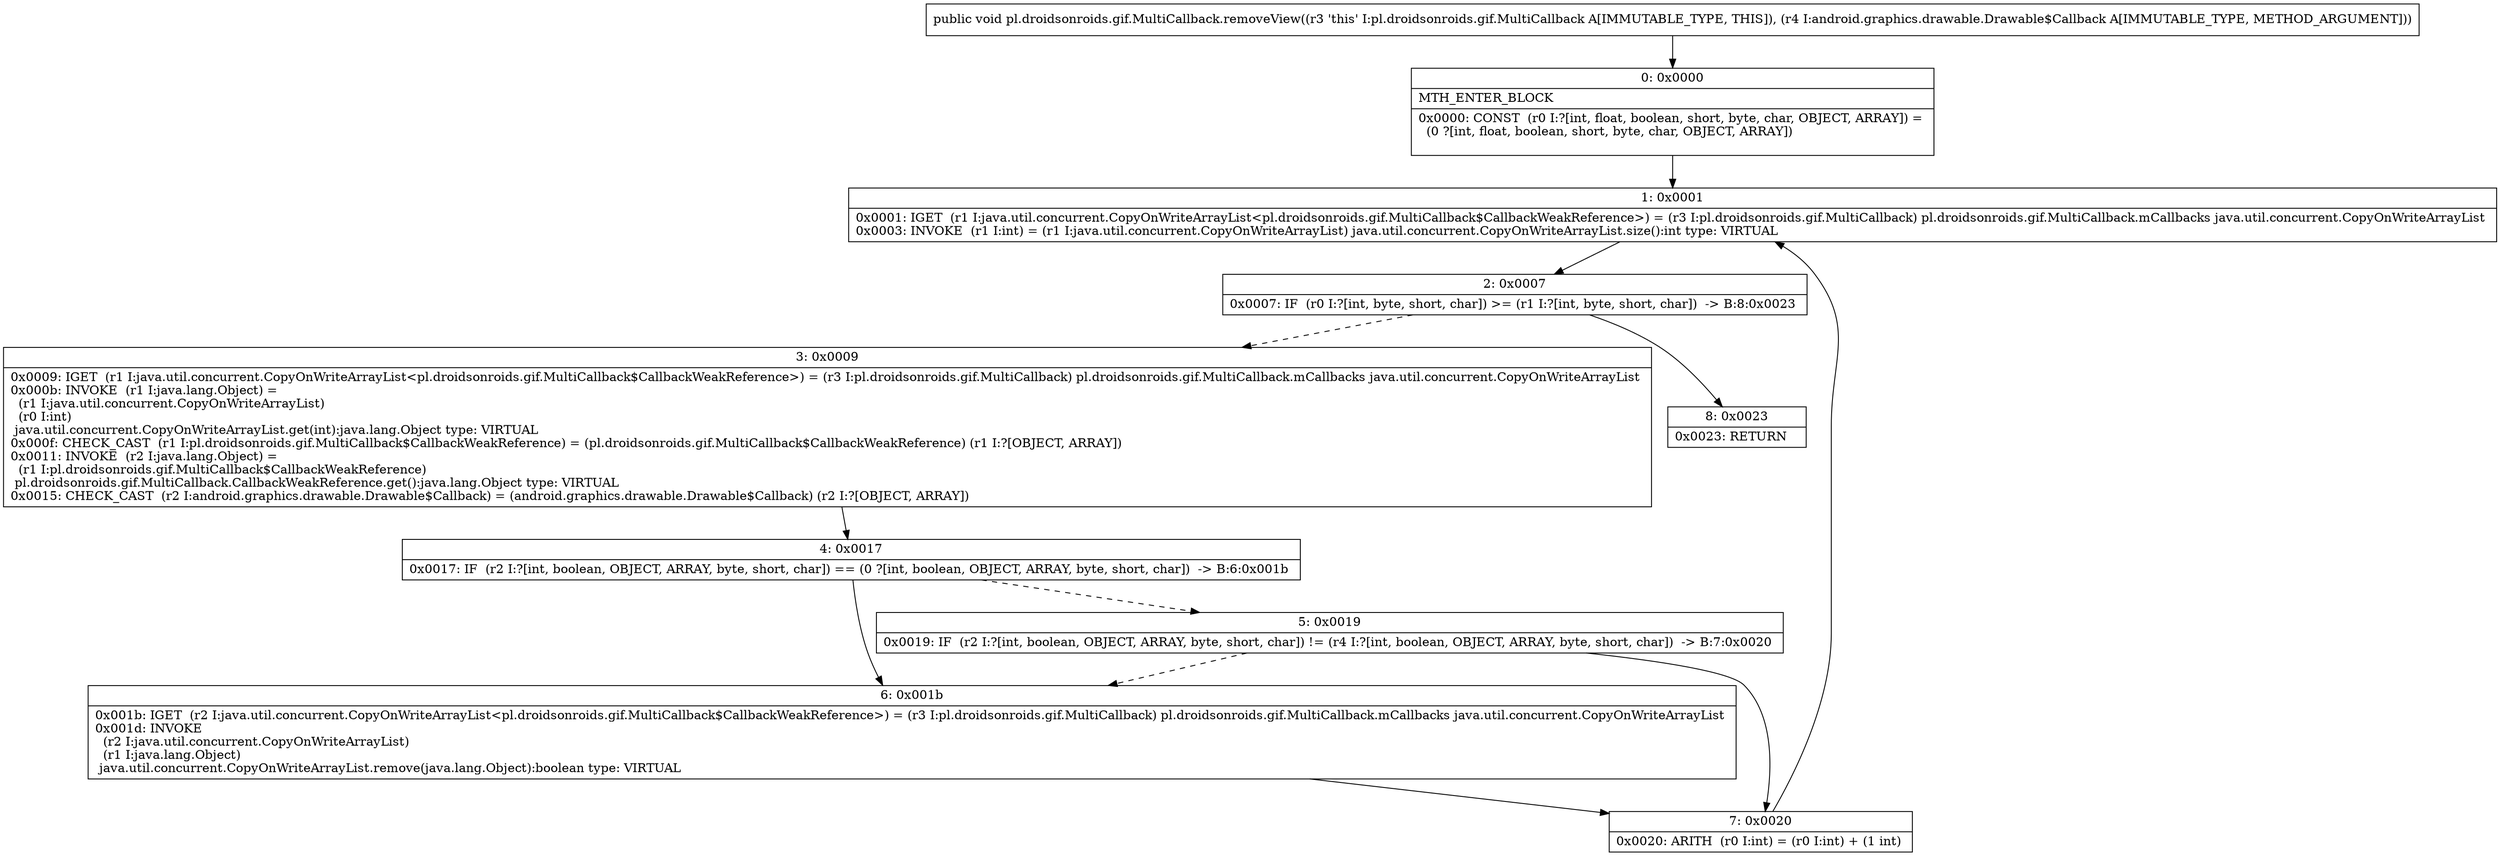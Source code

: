 digraph "CFG forpl.droidsonroids.gif.MultiCallback.removeView(Landroid\/graphics\/drawable\/Drawable$Callback;)V" {
Node_0 [shape=record,label="{0\:\ 0x0000|MTH_ENTER_BLOCK\l|0x0000: CONST  (r0 I:?[int, float, boolean, short, byte, char, OBJECT, ARRAY]) = \l  (0 ?[int, float, boolean, short, byte, char, OBJECT, ARRAY])\l \l}"];
Node_1 [shape=record,label="{1\:\ 0x0001|0x0001: IGET  (r1 I:java.util.concurrent.CopyOnWriteArrayList\<pl.droidsonroids.gif.MultiCallback$CallbackWeakReference\>) = (r3 I:pl.droidsonroids.gif.MultiCallback) pl.droidsonroids.gif.MultiCallback.mCallbacks java.util.concurrent.CopyOnWriteArrayList \l0x0003: INVOKE  (r1 I:int) = (r1 I:java.util.concurrent.CopyOnWriteArrayList) java.util.concurrent.CopyOnWriteArrayList.size():int type: VIRTUAL \l}"];
Node_2 [shape=record,label="{2\:\ 0x0007|0x0007: IF  (r0 I:?[int, byte, short, char]) \>= (r1 I:?[int, byte, short, char])  \-\> B:8:0x0023 \l}"];
Node_3 [shape=record,label="{3\:\ 0x0009|0x0009: IGET  (r1 I:java.util.concurrent.CopyOnWriteArrayList\<pl.droidsonroids.gif.MultiCallback$CallbackWeakReference\>) = (r3 I:pl.droidsonroids.gif.MultiCallback) pl.droidsonroids.gif.MultiCallback.mCallbacks java.util.concurrent.CopyOnWriteArrayList \l0x000b: INVOKE  (r1 I:java.lang.Object) = \l  (r1 I:java.util.concurrent.CopyOnWriteArrayList)\l  (r0 I:int)\l java.util.concurrent.CopyOnWriteArrayList.get(int):java.lang.Object type: VIRTUAL \l0x000f: CHECK_CAST  (r1 I:pl.droidsonroids.gif.MultiCallback$CallbackWeakReference) = (pl.droidsonroids.gif.MultiCallback$CallbackWeakReference) (r1 I:?[OBJECT, ARRAY]) \l0x0011: INVOKE  (r2 I:java.lang.Object) = \l  (r1 I:pl.droidsonroids.gif.MultiCallback$CallbackWeakReference)\l pl.droidsonroids.gif.MultiCallback.CallbackWeakReference.get():java.lang.Object type: VIRTUAL \l0x0015: CHECK_CAST  (r2 I:android.graphics.drawable.Drawable$Callback) = (android.graphics.drawable.Drawable$Callback) (r2 I:?[OBJECT, ARRAY]) \l}"];
Node_4 [shape=record,label="{4\:\ 0x0017|0x0017: IF  (r2 I:?[int, boolean, OBJECT, ARRAY, byte, short, char]) == (0 ?[int, boolean, OBJECT, ARRAY, byte, short, char])  \-\> B:6:0x001b \l}"];
Node_5 [shape=record,label="{5\:\ 0x0019|0x0019: IF  (r2 I:?[int, boolean, OBJECT, ARRAY, byte, short, char]) != (r4 I:?[int, boolean, OBJECT, ARRAY, byte, short, char])  \-\> B:7:0x0020 \l}"];
Node_6 [shape=record,label="{6\:\ 0x001b|0x001b: IGET  (r2 I:java.util.concurrent.CopyOnWriteArrayList\<pl.droidsonroids.gif.MultiCallback$CallbackWeakReference\>) = (r3 I:pl.droidsonroids.gif.MultiCallback) pl.droidsonroids.gif.MultiCallback.mCallbacks java.util.concurrent.CopyOnWriteArrayList \l0x001d: INVOKE  \l  (r2 I:java.util.concurrent.CopyOnWriteArrayList)\l  (r1 I:java.lang.Object)\l java.util.concurrent.CopyOnWriteArrayList.remove(java.lang.Object):boolean type: VIRTUAL \l}"];
Node_7 [shape=record,label="{7\:\ 0x0020|0x0020: ARITH  (r0 I:int) = (r0 I:int) + (1 int) \l}"];
Node_8 [shape=record,label="{8\:\ 0x0023|0x0023: RETURN   \l}"];
MethodNode[shape=record,label="{public void pl.droidsonroids.gif.MultiCallback.removeView((r3 'this' I:pl.droidsonroids.gif.MultiCallback A[IMMUTABLE_TYPE, THIS]), (r4 I:android.graphics.drawable.Drawable$Callback A[IMMUTABLE_TYPE, METHOD_ARGUMENT])) }"];
MethodNode -> Node_0;
Node_0 -> Node_1;
Node_1 -> Node_2;
Node_2 -> Node_3[style=dashed];
Node_2 -> Node_8;
Node_3 -> Node_4;
Node_4 -> Node_5[style=dashed];
Node_4 -> Node_6;
Node_5 -> Node_6[style=dashed];
Node_5 -> Node_7;
Node_6 -> Node_7;
Node_7 -> Node_1;
}

